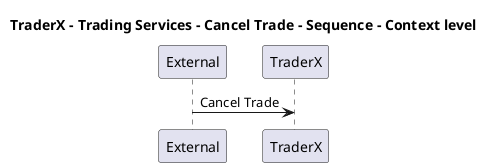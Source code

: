 @startuml

title TraderX - Trading Services - Cancel Trade - Sequence - Context level

participant "External" as C4InterFlow.SoftwareSystems.ExternalSystem
participant "TraderX" as TraderX.SoftwareSystems.TraderX

C4InterFlow.SoftwareSystems.ExternalSystem -> TraderX.SoftwareSystems.TraderX : Cancel Trade


@enduml
